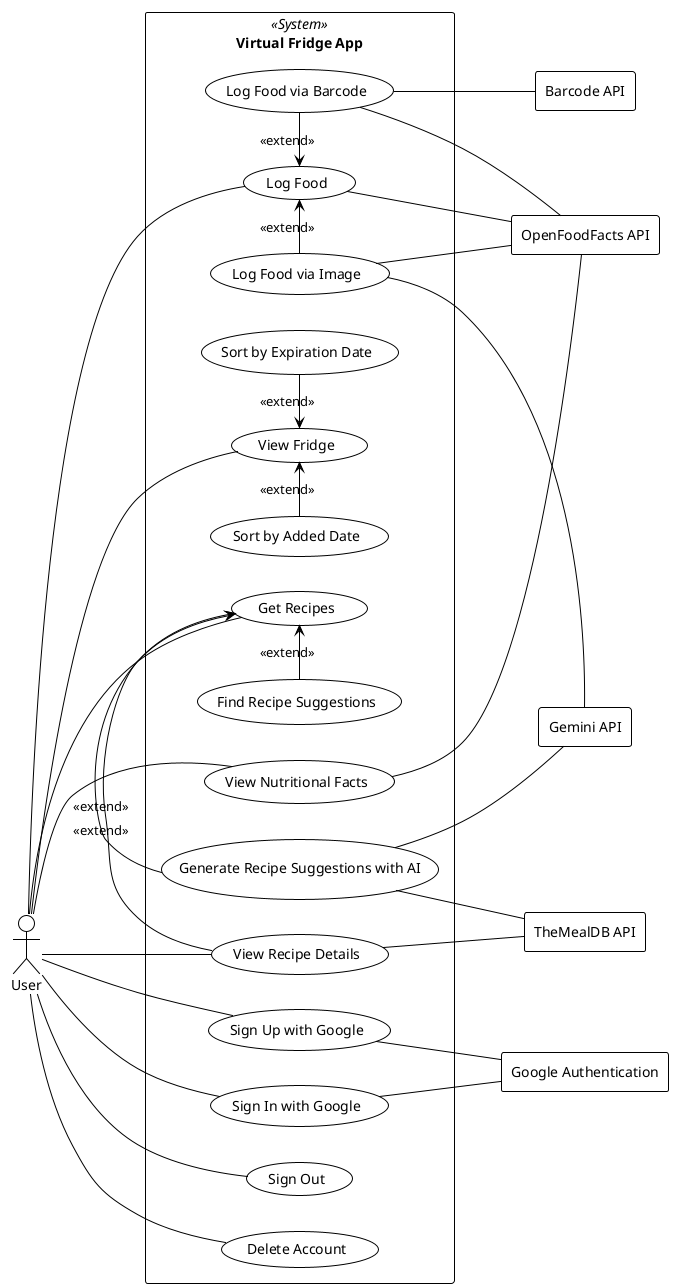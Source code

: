 @startuml
!theme plain
left to right direction

actor User

rectangle "Virtual Fridge App" << System >> {

  ' ==== Authentication ====
  usecase signUp as "Sign Up with Google"
  usecase signIn as "Sign In with Google"
  usecase signOut as "Sign Out"
  usecase deleteAccount as "Delete Account"

  ' ==== Logging Food ====
  usecase logFood as "Log Food"
  usecase logImage as "Log Food via Image"
  usecase logBarcode as "Log Food via Barcode"
'  usecase logList as "Log Food via Pre-Made List"

  ' Extensions (placed right after their base)
  logImage -left-> logFood : <<extend>>
  logBarcode -left-> logFood : <<extend>>

  ' ==== Viewing Food ====
  usecase viewInventory as "View Fridge"
  usecase sortExp as "Sort by Expiration Date"
  usecase sortAdded as "Sort by Added Date"

  ' Extensions (placed right after base)
  sortExp -left-> viewInventory : <<extend>>
  sortAdded -right-> viewInventory : <<extend>>

  ' ==== Recipes & Nutrition ====
  usecase getRecipes as "Get Recipes"
  usecase genRecipes as "Generate Recipe Suggestions with AI"
  usecase findRecipes as "Find Recipe Suggestions"
  usecase viewRecipe as "View Recipe Details"
  usecase viewNutrition as "View Nutritional Facts"

  ' Extensions (placed immediately below related base)
  genRecipes -left-> getRecipes : <<extend>>
  findRecipes -right-> getRecipes : <<extend>>
  viewRecipe -right-> getRecipes : <<extend>>
}

' ==== External APIs (RHS) ====
rectangle googleAuth as "Google Authentication"
rectangle barcodeApi as "Barcode API"
rectangle recipeApi as "TheMealDB API"
rectangle nutritionApi as "OpenFoodFacts API"
rectangle GeminiApi as "Gemini API"

' ==== User connections ====
User -- signUp
User -- signIn
User -- signOut
User -- deleteAccount
User -- logFood
User -- viewInventory
User -- getRecipes
User -- viewRecipe
User -- viewNutrition

' ==== API connections ====
signUp -- googleAuth
signIn -- googleAuth

logBarcode -- barcodeApi
logBarcode -- nutritionApi
logFood -- nutritionApi
logImage -- nutritionApi
logImage -- GeminiApi

genRecipes -- recipeApi
genRecipes -- GeminiApi
viewRecipe -- recipeApi
viewNutrition -- nutritionApi

@enduml

